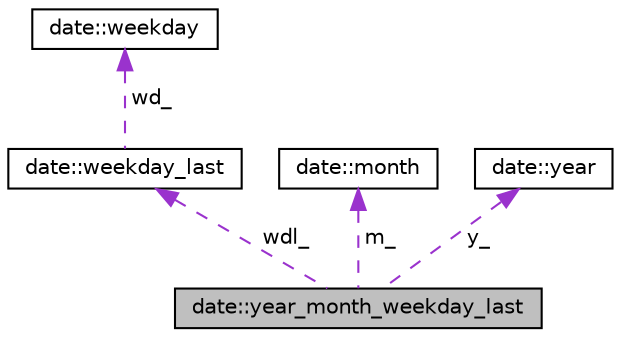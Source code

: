 digraph "date::year_month_weekday_last"
{
 // LATEX_PDF_SIZE
  edge [fontname="Helvetica",fontsize="10",labelfontname="Helvetica",labelfontsize="10"];
  node [fontname="Helvetica",fontsize="10",shape=record];
  Node1 [label="date::year_month_weekday_last",height=0.2,width=0.4,color="black", fillcolor="grey75", style="filled", fontcolor="black",tooltip=" "];
  Node2 -> Node1 [dir="back",color="darkorchid3",fontsize="10",style="dashed",label=" wdl_" ,fontname="Helvetica"];
  Node2 [label="date::weekday_last",height=0.2,width=0.4,color="black", fillcolor="white", style="filled",URL="$classdate_1_1weekday__last.html",tooltip=" "];
  Node3 -> Node2 [dir="back",color="darkorchid3",fontsize="10",style="dashed",label=" wd_" ,fontname="Helvetica"];
  Node3 [label="date::weekday",height=0.2,width=0.4,color="black", fillcolor="white", style="filled",URL="$classdate_1_1weekday.html",tooltip=" "];
  Node4 -> Node1 [dir="back",color="darkorchid3",fontsize="10",style="dashed",label=" m_" ,fontname="Helvetica"];
  Node4 [label="date::month",height=0.2,width=0.4,color="black", fillcolor="white", style="filled",URL="$classdate_1_1month.html",tooltip=" "];
  Node5 -> Node1 [dir="back",color="darkorchid3",fontsize="10",style="dashed",label=" y_" ,fontname="Helvetica"];
  Node5 [label="date::year",height=0.2,width=0.4,color="black", fillcolor="white", style="filled",URL="$classdate_1_1year.html",tooltip=" "];
}
